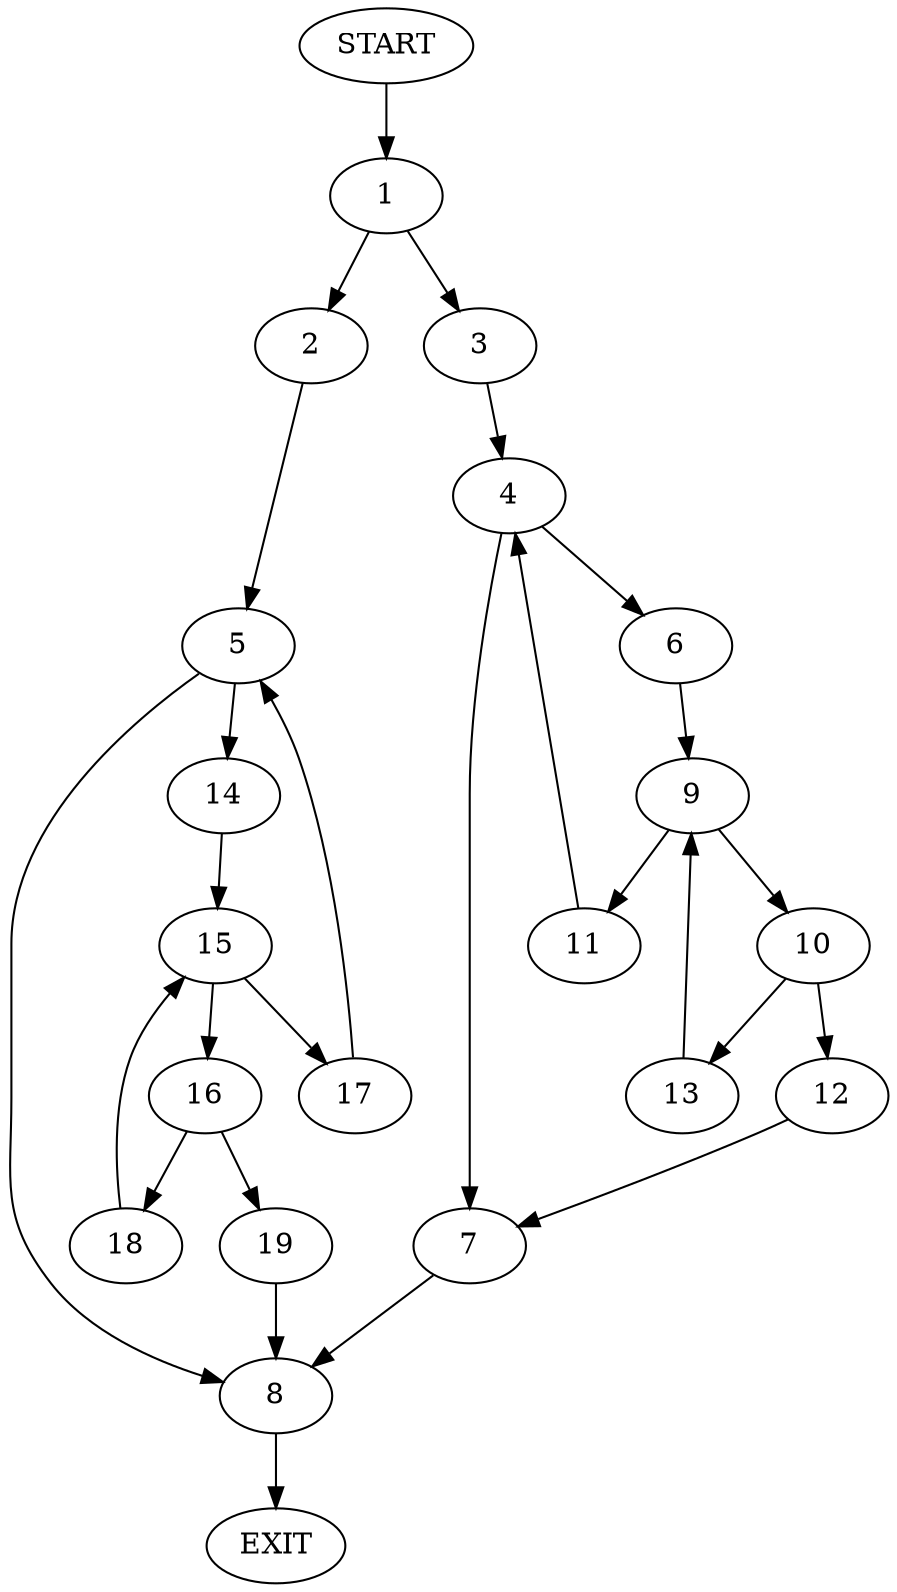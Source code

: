 digraph {
0 [label="START"]
20 [label="EXIT"]
0 -> 1
1 -> 2
1 -> 3
3 -> 4
2 -> 5
4 -> 6
4 -> 7
7 -> 8
6 -> 9
9 -> 10
9 -> 11
10 -> 12
10 -> 13
11 -> 4
13 -> 9
12 -> 7
8 -> 20
5 -> 14
5 -> 8
14 -> 15
15 -> 16
15 -> 17
16 -> 18
16 -> 19
17 -> 5
19 -> 8
18 -> 15
}
